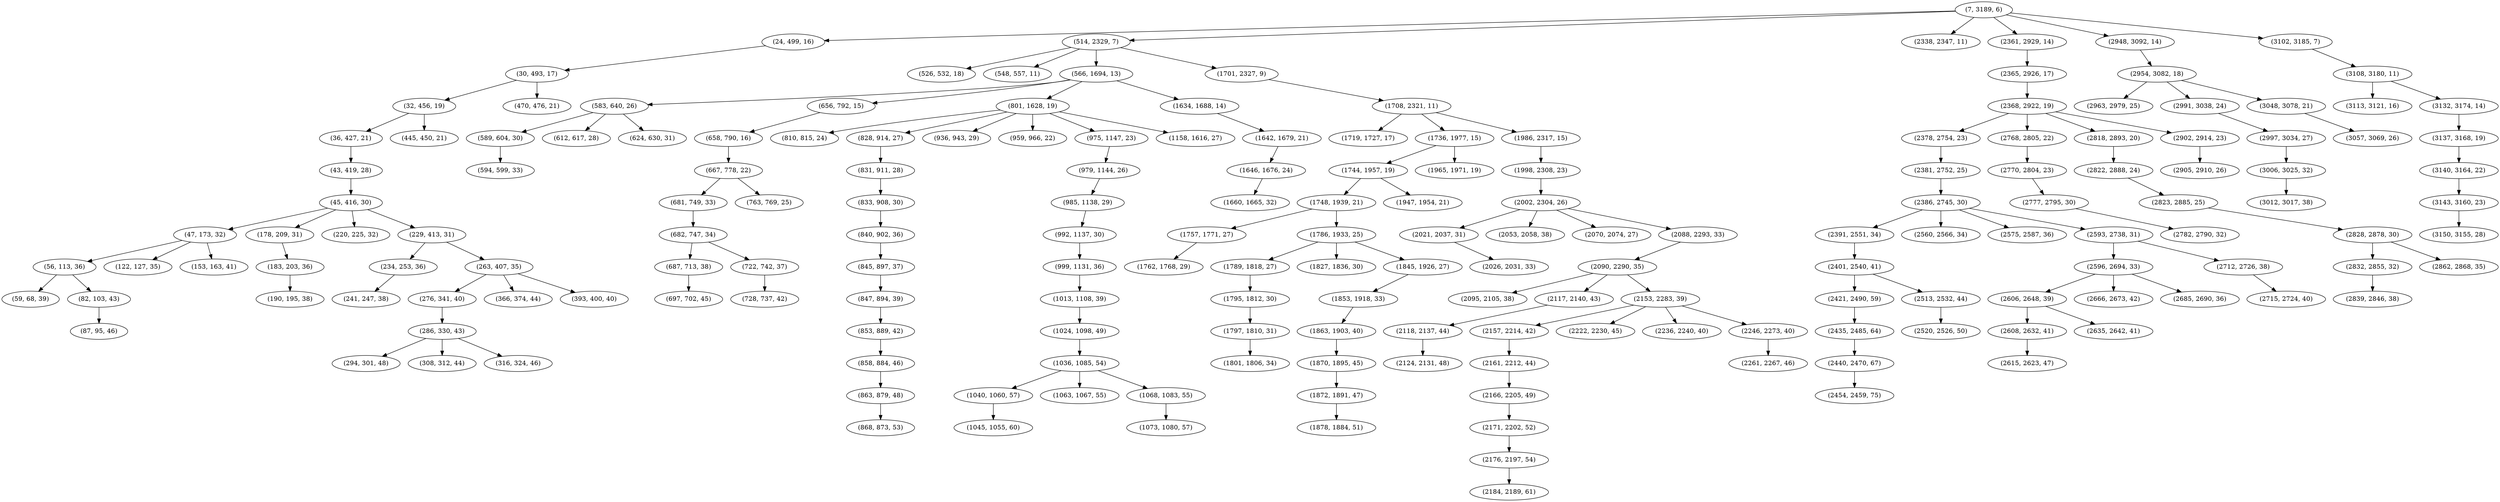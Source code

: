 digraph tree {
    "(7, 3189, 6)";
    "(24, 499, 16)";
    "(30, 493, 17)";
    "(32, 456, 19)";
    "(36, 427, 21)";
    "(43, 419, 28)";
    "(45, 416, 30)";
    "(47, 173, 32)";
    "(56, 113, 36)";
    "(59, 68, 39)";
    "(82, 103, 43)";
    "(87, 95, 46)";
    "(122, 127, 35)";
    "(153, 163, 41)";
    "(178, 209, 31)";
    "(183, 203, 36)";
    "(190, 195, 38)";
    "(220, 225, 32)";
    "(229, 413, 31)";
    "(234, 253, 36)";
    "(241, 247, 38)";
    "(263, 407, 35)";
    "(276, 341, 40)";
    "(286, 330, 43)";
    "(294, 301, 48)";
    "(308, 312, 44)";
    "(316, 324, 46)";
    "(366, 374, 44)";
    "(393, 400, 40)";
    "(445, 450, 21)";
    "(470, 476, 21)";
    "(514, 2329, 7)";
    "(526, 532, 18)";
    "(548, 557, 11)";
    "(566, 1694, 13)";
    "(583, 640, 26)";
    "(589, 604, 30)";
    "(594, 599, 33)";
    "(612, 617, 28)";
    "(624, 630, 31)";
    "(656, 792, 15)";
    "(658, 790, 16)";
    "(667, 778, 22)";
    "(681, 749, 33)";
    "(682, 747, 34)";
    "(687, 713, 38)";
    "(697, 702, 45)";
    "(722, 742, 37)";
    "(728, 737, 42)";
    "(763, 769, 25)";
    "(801, 1628, 19)";
    "(810, 815, 24)";
    "(828, 914, 27)";
    "(831, 911, 28)";
    "(833, 908, 30)";
    "(840, 902, 36)";
    "(845, 897, 37)";
    "(847, 894, 39)";
    "(853, 889, 42)";
    "(858, 884, 46)";
    "(863, 879, 48)";
    "(868, 873, 53)";
    "(936, 943, 29)";
    "(959, 966, 22)";
    "(975, 1147, 23)";
    "(979, 1144, 26)";
    "(985, 1138, 29)";
    "(992, 1137, 30)";
    "(999, 1131, 36)";
    "(1013, 1108, 39)";
    "(1024, 1098, 49)";
    "(1036, 1085, 54)";
    "(1040, 1060, 57)";
    "(1045, 1055, 60)";
    "(1063, 1067, 55)";
    "(1068, 1083, 55)";
    "(1073, 1080, 57)";
    "(1158, 1616, 27)";
    "(1634, 1688, 14)";
    "(1642, 1679, 21)";
    "(1646, 1676, 24)";
    "(1660, 1665, 32)";
    "(1701, 2327, 9)";
    "(1708, 2321, 11)";
    "(1719, 1727, 17)";
    "(1736, 1977, 15)";
    "(1744, 1957, 19)";
    "(1748, 1939, 21)";
    "(1757, 1771, 27)";
    "(1762, 1768, 29)";
    "(1786, 1933, 25)";
    "(1789, 1818, 27)";
    "(1795, 1812, 30)";
    "(1797, 1810, 31)";
    "(1801, 1806, 34)";
    "(1827, 1836, 30)";
    "(1845, 1926, 27)";
    "(1853, 1918, 33)";
    "(1863, 1903, 40)";
    "(1870, 1895, 45)";
    "(1872, 1891, 47)";
    "(1878, 1884, 51)";
    "(1947, 1954, 21)";
    "(1965, 1971, 19)";
    "(1986, 2317, 15)";
    "(1998, 2308, 23)";
    "(2002, 2304, 26)";
    "(2021, 2037, 31)";
    "(2026, 2031, 33)";
    "(2053, 2058, 38)";
    "(2070, 2074, 27)";
    "(2088, 2293, 33)";
    "(2090, 2290, 35)";
    "(2095, 2105, 38)";
    "(2117, 2140, 43)";
    "(2118, 2137, 44)";
    "(2124, 2131, 48)";
    "(2153, 2283, 39)";
    "(2157, 2214, 42)";
    "(2161, 2212, 44)";
    "(2166, 2205, 49)";
    "(2171, 2202, 52)";
    "(2176, 2197, 54)";
    "(2184, 2189, 61)";
    "(2222, 2230, 45)";
    "(2236, 2240, 40)";
    "(2246, 2273, 40)";
    "(2261, 2267, 46)";
    "(2338, 2347, 11)";
    "(2361, 2929, 14)";
    "(2365, 2926, 17)";
    "(2368, 2922, 19)";
    "(2378, 2754, 23)";
    "(2381, 2752, 25)";
    "(2386, 2745, 30)";
    "(2391, 2551, 34)";
    "(2401, 2540, 41)";
    "(2421, 2490, 59)";
    "(2435, 2485, 64)";
    "(2440, 2470, 67)";
    "(2454, 2459, 75)";
    "(2513, 2532, 44)";
    "(2520, 2526, 50)";
    "(2560, 2566, 34)";
    "(2575, 2587, 36)";
    "(2593, 2738, 31)";
    "(2596, 2694, 33)";
    "(2606, 2648, 39)";
    "(2608, 2632, 41)";
    "(2615, 2623, 47)";
    "(2635, 2642, 41)";
    "(2666, 2673, 42)";
    "(2685, 2690, 36)";
    "(2712, 2726, 38)";
    "(2715, 2724, 40)";
    "(2768, 2805, 22)";
    "(2770, 2804, 23)";
    "(2777, 2795, 30)";
    "(2782, 2790, 32)";
    "(2818, 2893, 20)";
    "(2822, 2888, 24)";
    "(2823, 2885, 25)";
    "(2828, 2878, 30)";
    "(2832, 2855, 32)";
    "(2839, 2846, 38)";
    "(2862, 2868, 35)";
    "(2902, 2914, 23)";
    "(2905, 2910, 26)";
    "(2948, 3092, 14)";
    "(2954, 3082, 18)";
    "(2963, 2979, 25)";
    "(2991, 3038, 24)";
    "(2997, 3034, 27)";
    "(3006, 3025, 32)";
    "(3012, 3017, 38)";
    "(3048, 3078, 21)";
    "(3057, 3069, 26)";
    "(3102, 3185, 7)";
    "(3108, 3180, 11)";
    "(3113, 3121, 16)";
    "(3132, 3174, 14)";
    "(3137, 3168, 19)";
    "(3140, 3164, 22)";
    "(3143, 3160, 23)";
    "(3150, 3155, 28)";
    "(7, 3189, 6)" -> "(24, 499, 16)";
    "(7, 3189, 6)" -> "(514, 2329, 7)";
    "(7, 3189, 6)" -> "(2338, 2347, 11)";
    "(7, 3189, 6)" -> "(2361, 2929, 14)";
    "(7, 3189, 6)" -> "(2948, 3092, 14)";
    "(7, 3189, 6)" -> "(3102, 3185, 7)";
    "(24, 499, 16)" -> "(30, 493, 17)";
    "(30, 493, 17)" -> "(32, 456, 19)";
    "(30, 493, 17)" -> "(470, 476, 21)";
    "(32, 456, 19)" -> "(36, 427, 21)";
    "(32, 456, 19)" -> "(445, 450, 21)";
    "(36, 427, 21)" -> "(43, 419, 28)";
    "(43, 419, 28)" -> "(45, 416, 30)";
    "(45, 416, 30)" -> "(47, 173, 32)";
    "(45, 416, 30)" -> "(178, 209, 31)";
    "(45, 416, 30)" -> "(220, 225, 32)";
    "(45, 416, 30)" -> "(229, 413, 31)";
    "(47, 173, 32)" -> "(56, 113, 36)";
    "(47, 173, 32)" -> "(122, 127, 35)";
    "(47, 173, 32)" -> "(153, 163, 41)";
    "(56, 113, 36)" -> "(59, 68, 39)";
    "(56, 113, 36)" -> "(82, 103, 43)";
    "(82, 103, 43)" -> "(87, 95, 46)";
    "(178, 209, 31)" -> "(183, 203, 36)";
    "(183, 203, 36)" -> "(190, 195, 38)";
    "(229, 413, 31)" -> "(234, 253, 36)";
    "(229, 413, 31)" -> "(263, 407, 35)";
    "(234, 253, 36)" -> "(241, 247, 38)";
    "(263, 407, 35)" -> "(276, 341, 40)";
    "(263, 407, 35)" -> "(366, 374, 44)";
    "(263, 407, 35)" -> "(393, 400, 40)";
    "(276, 341, 40)" -> "(286, 330, 43)";
    "(286, 330, 43)" -> "(294, 301, 48)";
    "(286, 330, 43)" -> "(308, 312, 44)";
    "(286, 330, 43)" -> "(316, 324, 46)";
    "(514, 2329, 7)" -> "(526, 532, 18)";
    "(514, 2329, 7)" -> "(548, 557, 11)";
    "(514, 2329, 7)" -> "(566, 1694, 13)";
    "(514, 2329, 7)" -> "(1701, 2327, 9)";
    "(566, 1694, 13)" -> "(583, 640, 26)";
    "(566, 1694, 13)" -> "(656, 792, 15)";
    "(566, 1694, 13)" -> "(801, 1628, 19)";
    "(566, 1694, 13)" -> "(1634, 1688, 14)";
    "(583, 640, 26)" -> "(589, 604, 30)";
    "(583, 640, 26)" -> "(612, 617, 28)";
    "(583, 640, 26)" -> "(624, 630, 31)";
    "(589, 604, 30)" -> "(594, 599, 33)";
    "(656, 792, 15)" -> "(658, 790, 16)";
    "(658, 790, 16)" -> "(667, 778, 22)";
    "(667, 778, 22)" -> "(681, 749, 33)";
    "(667, 778, 22)" -> "(763, 769, 25)";
    "(681, 749, 33)" -> "(682, 747, 34)";
    "(682, 747, 34)" -> "(687, 713, 38)";
    "(682, 747, 34)" -> "(722, 742, 37)";
    "(687, 713, 38)" -> "(697, 702, 45)";
    "(722, 742, 37)" -> "(728, 737, 42)";
    "(801, 1628, 19)" -> "(810, 815, 24)";
    "(801, 1628, 19)" -> "(828, 914, 27)";
    "(801, 1628, 19)" -> "(936, 943, 29)";
    "(801, 1628, 19)" -> "(959, 966, 22)";
    "(801, 1628, 19)" -> "(975, 1147, 23)";
    "(801, 1628, 19)" -> "(1158, 1616, 27)";
    "(828, 914, 27)" -> "(831, 911, 28)";
    "(831, 911, 28)" -> "(833, 908, 30)";
    "(833, 908, 30)" -> "(840, 902, 36)";
    "(840, 902, 36)" -> "(845, 897, 37)";
    "(845, 897, 37)" -> "(847, 894, 39)";
    "(847, 894, 39)" -> "(853, 889, 42)";
    "(853, 889, 42)" -> "(858, 884, 46)";
    "(858, 884, 46)" -> "(863, 879, 48)";
    "(863, 879, 48)" -> "(868, 873, 53)";
    "(975, 1147, 23)" -> "(979, 1144, 26)";
    "(979, 1144, 26)" -> "(985, 1138, 29)";
    "(985, 1138, 29)" -> "(992, 1137, 30)";
    "(992, 1137, 30)" -> "(999, 1131, 36)";
    "(999, 1131, 36)" -> "(1013, 1108, 39)";
    "(1013, 1108, 39)" -> "(1024, 1098, 49)";
    "(1024, 1098, 49)" -> "(1036, 1085, 54)";
    "(1036, 1085, 54)" -> "(1040, 1060, 57)";
    "(1036, 1085, 54)" -> "(1063, 1067, 55)";
    "(1036, 1085, 54)" -> "(1068, 1083, 55)";
    "(1040, 1060, 57)" -> "(1045, 1055, 60)";
    "(1068, 1083, 55)" -> "(1073, 1080, 57)";
    "(1634, 1688, 14)" -> "(1642, 1679, 21)";
    "(1642, 1679, 21)" -> "(1646, 1676, 24)";
    "(1646, 1676, 24)" -> "(1660, 1665, 32)";
    "(1701, 2327, 9)" -> "(1708, 2321, 11)";
    "(1708, 2321, 11)" -> "(1719, 1727, 17)";
    "(1708, 2321, 11)" -> "(1736, 1977, 15)";
    "(1708, 2321, 11)" -> "(1986, 2317, 15)";
    "(1736, 1977, 15)" -> "(1744, 1957, 19)";
    "(1736, 1977, 15)" -> "(1965, 1971, 19)";
    "(1744, 1957, 19)" -> "(1748, 1939, 21)";
    "(1744, 1957, 19)" -> "(1947, 1954, 21)";
    "(1748, 1939, 21)" -> "(1757, 1771, 27)";
    "(1748, 1939, 21)" -> "(1786, 1933, 25)";
    "(1757, 1771, 27)" -> "(1762, 1768, 29)";
    "(1786, 1933, 25)" -> "(1789, 1818, 27)";
    "(1786, 1933, 25)" -> "(1827, 1836, 30)";
    "(1786, 1933, 25)" -> "(1845, 1926, 27)";
    "(1789, 1818, 27)" -> "(1795, 1812, 30)";
    "(1795, 1812, 30)" -> "(1797, 1810, 31)";
    "(1797, 1810, 31)" -> "(1801, 1806, 34)";
    "(1845, 1926, 27)" -> "(1853, 1918, 33)";
    "(1853, 1918, 33)" -> "(1863, 1903, 40)";
    "(1863, 1903, 40)" -> "(1870, 1895, 45)";
    "(1870, 1895, 45)" -> "(1872, 1891, 47)";
    "(1872, 1891, 47)" -> "(1878, 1884, 51)";
    "(1986, 2317, 15)" -> "(1998, 2308, 23)";
    "(1998, 2308, 23)" -> "(2002, 2304, 26)";
    "(2002, 2304, 26)" -> "(2021, 2037, 31)";
    "(2002, 2304, 26)" -> "(2053, 2058, 38)";
    "(2002, 2304, 26)" -> "(2070, 2074, 27)";
    "(2002, 2304, 26)" -> "(2088, 2293, 33)";
    "(2021, 2037, 31)" -> "(2026, 2031, 33)";
    "(2088, 2293, 33)" -> "(2090, 2290, 35)";
    "(2090, 2290, 35)" -> "(2095, 2105, 38)";
    "(2090, 2290, 35)" -> "(2117, 2140, 43)";
    "(2090, 2290, 35)" -> "(2153, 2283, 39)";
    "(2117, 2140, 43)" -> "(2118, 2137, 44)";
    "(2118, 2137, 44)" -> "(2124, 2131, 48)";
    "(2153, 2283, 39)" -> "(2157, 2214, 42)";
    "(2153, 2283, 39)" -> "(2222, 2230, 45)";
    "(2153, 2283, 39)" -> "(2236, 2240, 40)";
    "(2153, 2283, 39)" -> "(2246, 2273, 40)";
    "(2157, 2214, 42)" -> "(2161, 2212, 44)";
    "(2161, 2212, 44)" -> "(2166, 2205, 49)";
    "(2166, 2205, 49)" -> "(2171, 2202, 52)";
    "(2171, 2202, 52)" -> "(2176, 2197, 54)";
    "(2176, 2197, 54)" -> "(2184, 2189, 61)";
    "(2246, 2273, 40)" -> "(2261, 2267, 46)";
    "(2361, 2929, 14)" -> "(2365, 2926, 17)";
    "(2365, 2926, 17)" -> "(2368, 2922, 19)";
    "(2368, 2922, 19)" -> "(2378, 2754, 23)";
    "(2368, 2922, 19)" -> "(2768, 2805, 22)";
    "(2368, 2922, 19)" -> "(2818, 2893, 20)";
    "(2368, 2922, 19)" -> "(2902, 2914, 23)";
    "(2378, 2754, 23)" -> "(2381, 2752, 25)";
    "(2381, 2752, 25)" -> "(2386, 2745, 30)";
    "(2386, 2745, 30)" -> "(2391, 2551, 34)";
    "(2386, 2745, 30)" -> "(2560, 2566, 34)";
    "(2386, 2745, 30)" -> "(2575, 2587, 36)";
    "(2386, 2745, 30)" -> "(2593, 2738, 31)";
    "(2391, 2551, 34)" -> "(2401, 2540, 41)";
    "(2401, 2540, 41)" -> "(2421, 2490, 59)";
    "(2401, 2540, 41)" -> "(2513, 2532, 44)";
    "(2421, 2490, 59)" -> "(2435, 2485, 64)";
    "(2435, 2485, 64)" -> "(2440, 2470, 67)";
    "(2440, 2470, 67)" -> "(2454, 2459, 75)";
    "(2513, 2532, 44)" -> "(2520, 2526, 50)";
    "(2593, 2738, 31)" -> "(2596, 2694, 33)";
    "(2593, 2738, 31)" -> "(2712, 2726, 38)";
    "(2596, 2694, 33)" -> "(2606, 2648, 39)";
    "(2596, 2694, 33)" -> "(2666, 2673, 42)";
    "(2596, 2694, 33)" -> "(2685, 2690, 36)";
    "(2606, 2648, 39)" -> "(2608, 2632, 41)";
    "(2606, 2648, 39)" -> "(2635, 2642, 41)";
    "(2608, 2632, 41)" -> "(2615, 2623, 47)";
    "(2712, 2726, 38)" -> "(2715, 2724, 40)";
    "(2768, 2805, 22)" -> "(2770, 2804, 23)";
    "(2770, 2804, 23)" -> "(2777, 2795, 30)";
    "(2777, 2795, 30)" -> "(2782, 2790, 32)";
    "(2818, 2893, 20)" -> "(2822, 2888, 24)";
    "(2822, 2888, 24)" -> "(2823, 2885, 25)";
    "(2823, 2885, 25)" -> "(2828, 2878, 30)";
    "(2828, 2878, 30)" -> "(2832, 2855, 32)";
    "(2828, 2878, 30)" -> "(2862, 2868, 35)";
    "(2832, 2855, 32)" -> "(2839, 2846, 38)";
    "(2902, 2914, 23)" -> "(2905, 2910, 26)";
    "(2948, 3092, 14)" -> "(2954, 3082, 18)";
    "(2954, 3082, 18)" -> "(2963, 2979, 25)";
    "(2954, 3082, 18)" -> "(2991, 3038, 24)";
    "(2954, 3082, 18)" -> "(3048, 3078, 21)";
    "(2991, 3038, 24)" -> "(2997, 3034, 27)";
    "(2997, 3034, 27)" -> "(3006, 3025, 32)";
    "(3006, 3025, 32)" -> "(3012, 3017, 38)";
    "(3048, 3078, 21)" -> "(3057, 3069, 26)";
    "(3102, 3185, 7)" -> "(3108, 3180, 11)";
    "(3108, 3180, 11)" -> "(3113, 3121, 16)";
    "(3108, 3180, 11)" -> "(3132, 3174, 14)";
    "(3132, 3174, 14)" -> "(3137, 3168, 19)";
    "(3137, 3168, 19)" -> "(3140, 3164, 22)";
    "(3140, 3164, 22)" -> "(3143, 3160, 23)";
    "(3143, 3160, 23)" -> "(3150, 3155, 28)";
}
